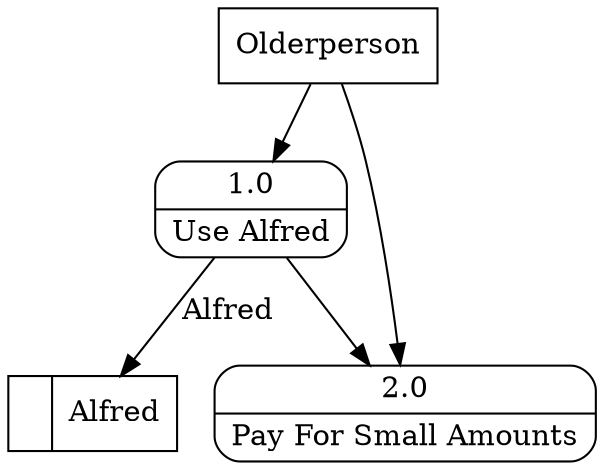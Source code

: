 digraph dfd2{ 
node[shape=record]
200 [label="<f0>  |<f1> Alfred " ];
201 [label="Olderperson" shape=box];
202 [label="{<f0> 1.0|<f1> Use Alfred }" shape=Mrecord];
203 [label="{<f0> 2.0|<f1> Pay For Small Amounts }" shape=Mrecord];
201 -> 202
201 -> 203
202 -> 203
202 -> 200 [label="Alfred"]
}